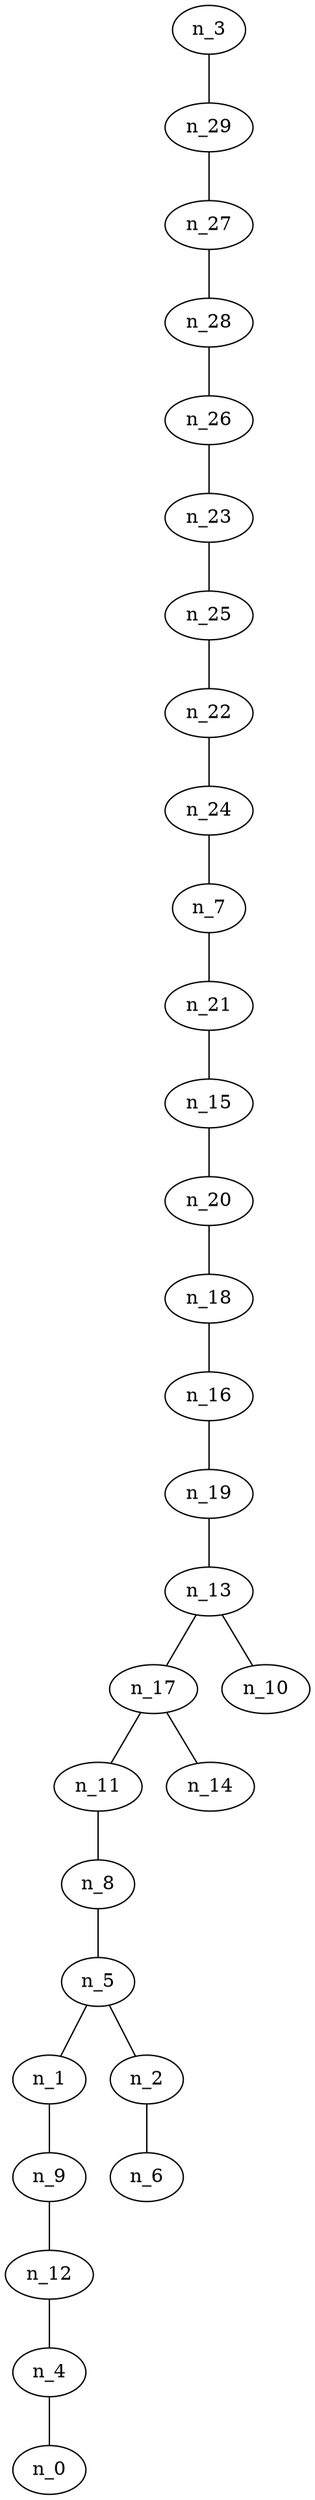 graph arbol7 {
n_1--n_9
n_2--n_6
n_3--n_29
n_4--n_0
n_5--n_2
n_5--n_1
n_7--n_21
n_8--n_5
n_9--n_12
n_11--n_8
n_12--n_4
n_13--n_17
n_13--n_10
n_15--n_20
n_16--n_19
n_17--n_14
n_17--n_11
n_18--n_16
n_19--n_13
n_20--n_18
n_21--n_15
n_22--n_24
n_23--n_25
n_24--n_7
n_25--n_22
n_26--n_23
n_27--n_28
n_28--n_26
n_29--n_27
}